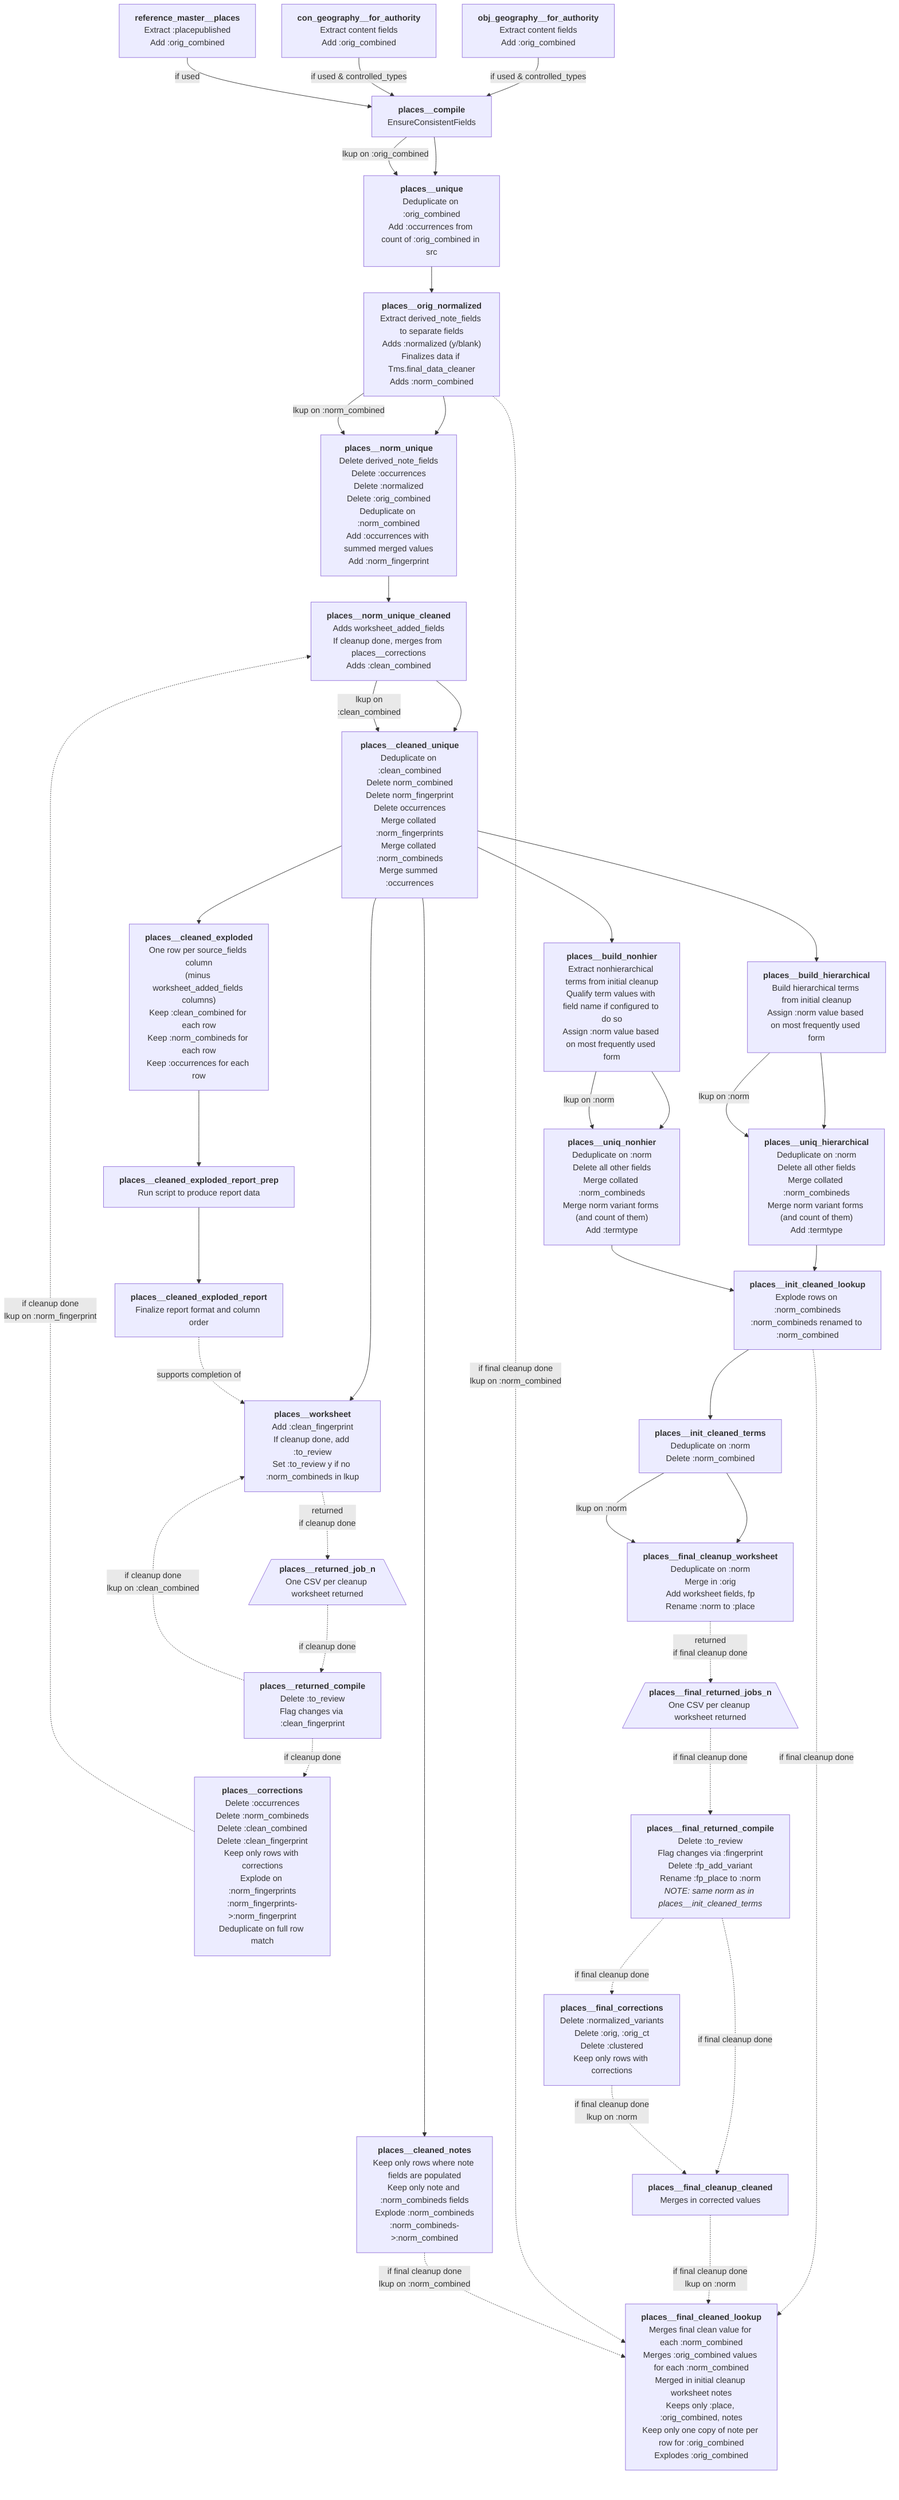 graph TD;
    obj_geography__for_authority["`**obj_geography__for_authority**
    Extract content fields
    Add :orig_combined`"]

    con_geography__for_authority["`**con_geography__for_authority**
    Extract content fields
    Add :orig_combined`"]

    reference_master__places["`**reference_master__places**
    Extract :placepublished
    Add :orig_combined`"]

    places__compile["`**places__compile**
    EnsureConsistentFields`"]

    places__unique["`**places__unique**
    Deduplicate on :orig_combined
    Add :occurrences from count of :orig_combined in src`"]

    places__orig_normalized["`**places__orig_normalized**
    Extract derived_note_fields to separate fields
    Adds :normalized (y/blank)
    Finalizes data if Tms.final_data_cleaner
    Adds :norm_combined`"]

    places__norm_unique["`**places__norm_unique**
    Delete derived_note_fields
    Delete :occurrences
    Delete :normalized
    Delete :orig_combined
    Deduplicate on :norm_combined
    Add :occurrences with summed merged values
    Add :norm_fingerprint`"]

    places__norm_unique_cleaned["`**places__norm_unique_cleaned**
    Adds worksheet_added_fields
    If cleanup done, merges from places__corrections
    Adds :clean_combined`"]

    places__cleaned_unique["`**places__cleaned_unique**
    Deduplicate on :clean_combined
    Delete norm_combined
    Delete norm_fingerprint
    Delete occurrences
    Merge collated :norm_fingerprints
    Merge collated :norm_combineds
    Merge summed :occurrences`"]

    places__cleaned_notes["`**places__cleaned_notes**
    Keep only rows where note fields are populated
    Keep only note and :norm_combineds fields
    Explode :norm_combineds
    :norm_combineds->:norm_combined`"]

    places__worksheet["`**places__worksheet**
    Add :clean_fingerprint
    If cleanup done, add :to_review
    Set :to_review y if no :norm_combineds in lkup`"]

    places__returned[/"`**places__returned_job_n**
    One CSV per cleanup worksheet returned`"\]

    places__returned_compile["`**places__returned_compile**
    Delete :to_review
    Flag changes via :clean_fingerprint`"]

    places__corrections["`**places__corrections**
    Delete :occurrences
    Delete :norm_combineds
    Delete :clean_combined
    Delete :clean_fingerprint
    Keep only rows with corrections
    Explode on :norm_fingerprints
    :norm_fingerprints->:norm_fingerprint
    Deduplicate on full row match`"]

    places__cleaned_exploded["`**places__cleaned_exploded**
    One row per source_fields column
    (minus worksheet_added_fields columns)
    Keep :clean_combined for each row
    Keep :norm_combineds for each row
    Keep :occurrences for each row`"]

    places__cleaned_exploded_report_prep["`**places__cleaned_exploded_report_prep**
    Run script to produce report data`"]

    places__cleaned_exploded_report["`**places__cleaned_exploded_report**
    Finalize report format and column order`"]

    places__build_hierarchical["`**places__build_hierarchical**
    Build hierarchical terms from initial cleanup
    Assign :norm value based on most frequently used form`"]

    places__build_nonhier["`**places__build_nonhier**
    Extract nonhierarchical terms from initial cleanup
    Qualify term values with field name if configured to do so
    Assign :norm value based on most frequently used form`"]

    places__uniq_hierarchical["`**places__uniq_hierarchical**
    Deduplicate on :norm
    Delete all other fields
    Merge collated :norm_combineds
    Merge norm variant forms (and count of them)
    Add :termtype`"]

    places__uniq_nonhier["`**places__uniq_nonhier**
    Deduplicate on :norm
    Delete all other fields
    Merge collated :norm_combineds
    Merge norm variant forms (and count of them)
    Add :termtype`"]

    places__init_cleaned_lookup["`**places__init_cleaned_lookup**
    Explode rows on :norm_combineds
    :norm_combineds renamed to :norm_combined`"]

    places__init_cleaned_terms["`**places__init_cleaned_terms**
    Deduplicate on :norm
    Delete :norm_combined`"]

    places__final_cleanup_worksheet["`**places__final_cleanup_worksheet**
    Deduplicate on :norm
    Merge in :orig
    Add worksheet fields, fp
    Rename :norm to :place`"]

    places__final_returned[/"`**places__final_returned_jobs_n**
    One CSV per cleanup worksheet returned`"\]

    places__final_returned_compile["`**places__final_returned_compile**
    Delete :to_review
    Flag changes via :fingerprint
    Delete :fp_add_variant
    Rename :fp_place to :norm
    *NOTE: same norm as in places__init_cleaned_terms*`"]

    places__final_corrections["`**places__final_corrections**
    Delete :normalized_variants
    Delete :orig, :orig_ct
    Delete :clustered
    Keep only rows with corrections`"]

    places__final_cleanup_cleaned["`**places__final_cleanup_cleaned**
    Merges in corrected values`"]

    places__final_cleaned_lookup["`**places__final_cleaned_lookup**
    Merges final clean value for each :norm_combined
    Merges :orig_combined values for each :norm_combined
    Merged in initial cleanup worksheet notes
    Keeps only :place, :orig_combined, notes
    Keep only one copy of note per row for :orig_combined
    Explodes :orig_combined`"]

    obj_geography__for_authority-- if used & controlled_types -->places__compile;
    con_geography__for_authority-- if used & controlled_types -->places__compile;
    reference_master__places-- if used -->places__compile;
    places__compile-->places__unique;
    places__compile-- lkup on :orig_combined -->places__unique;
    places__unique-->places__orig_normalized;
    places__orig_normalized-->places__norm_unique;
    places__orig_normalized-- lkup on :norm_combined -->places__norm_unique;
    places__norm_unique-->places__norm_unique_cleaned;
    places__corrections-.
    "`if cleanup done
    lkup on :norm_fingerprint`" .->
    places__norm_unique_cleaned;
    places__norm_unique_cleaned-->places__cleaned_unique;
    places__norm_unique_cleaned--
    "`lkup on
    :clean_combined`" -->
    places__cleaned_unique;
    places__cleaned_unique-->places__worksheet;
    places__returned_compile-.
    "`if cleanup done
    lkup on :clean_combined`" .->
    places__worksheet;
    places__worksheet-.
    "`returned
    if cleanup done`" .->
    places__returned;
    places__returned-. if cleanup done .->places__returned_compile;
    places__returned_compile-. if cleanup done .->places__corrections;
    places__cleaned_unique-->places__cleaned_exploded;
    places__cleaned_exploded-->places__cleaned_exploded_report_prep;
    places__cleaned_exploded_report_prep-->places__cleaned_exploded_report;
    places__cleaned_exploded_report-. supports completion of .->places__worksheet;
    places__cleaned_unique-->places__build_hierarchical;
    places__cleaned_unique-->places__build_nonhier;
    places__build_hierarchical-->places__uniq_hierarchical;
    places__build_hierarchical-- lkup on :norm -->places__uniq_hierarchical;
    places__build_nonhier-->places__uniq_nonhier;
    places__build_nonhier-- lkup on :norm -->places__uniq_nonhier;
    places__uniq_hierarchical-->places__init_cleaned_lookup;
    places__uniq_nonhier-->places__init_cleaned_lookup;
    places__init_cleaned_lookup-->places__init_cleaned_terms;
    places__init_cleaned_terms-->places__final_cleanup_worksheet;
    places__init_cleaned_terms-- lkup on :norm -->places__final_cleanup_worksheet;
    places__final_cleanup_worksheet-.
    "`returned
    if final cleanup done`" .->
    places__final_returned;
    places__final_returned-. if final cleanup done .->places__final_returned_compile;
    places__final_returned_compile-. if final cleanup done .->places__final_corrections;
    places__final_returned_compile-. if final cleanup done .->places__final_cleanup_cleaned;

    places__final_corrections-.
    "`if final cleanup done
    lkup on :norm`" .->
    places__final_cleanup_cleaned;

    places__init_cleaned_lookup-.
    if final cleanup done .->
    places__final_cleaned_lookup;

    places__final_cleanup_cleaned-.
    "`if final cleanup done
    lkup on :norm`" .->
    places__final_cleaned_lookup;

    places__orig_normalized-.
    "`if final cleanup done
    lkup on :norm_combined`" .->
    places__final_cleaned_lookup;

    places__cleaned_unique-->places__cleaned_notes;

    places__cleaned_notes-.
    "`if final cleanup done
    lkup on :norm_combined`" .->
    places__final_cleaned_lookup;